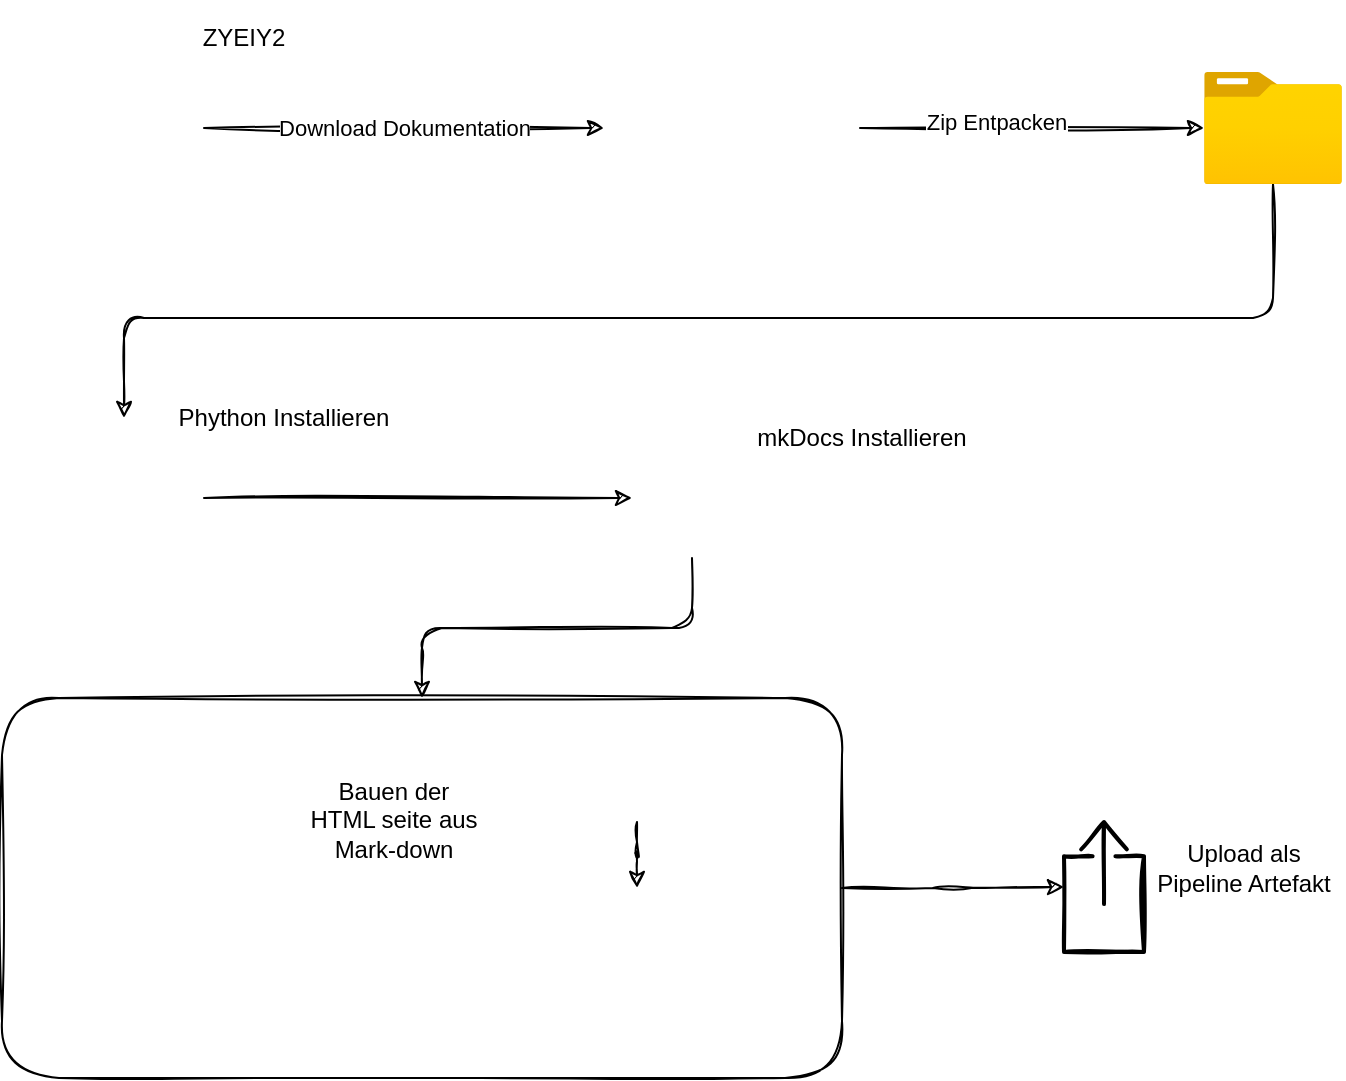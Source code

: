 <mxfile version="14.9.6" type="device"><diagram id="0MktafoFyfiR89Iagv5G" name="Page-1"><mxGraphModel dx="1422" dy="754" grid="1" gridSize="10" guides="1" tooltips="1" connect="1" arrows="1" fold="1" page="1" pageScale="1" pageWidth="1200" pageHeight="1600" math="0" shadow="0"><root><mxCell id="0"/><mxCell id="1" parent="0"/><mxCell id="i6IRCzJjg6c80i9crJ5R-15" value="Download Dokumentation" style="edgeStyle=orthogonalEdgeStyle;orthogonalLoop=1;jettySize=auto;html=1;sketch=1;" edge="1" parent="1" source="i6IRCzJjg6c80i9crJ5R-1" target="i6IRCzJjg6c80i9crJ5R-6"><mxGeometry relative="1" as="geometry"/></mxCell><mxCell id="i6IRCzJjg6c80i9crJ5R-1" value="" style="shape=image;html=1;verticalAlign=top;verticalLabelPosition=bottom;imageAspect=0;aspect=fixed;image=https://cdn0.iconfinder.com/data/icons/octicons/1024/mark-github-128.png;rounded=1;sketch=1;" vertex="1" parent="1"><mxGeometry x="30" y="50" width="90" height="90" as="geometry"/></mxCell><mxCell id="i6IRCzJjg6c80i9crJ5R-23" style="edgeStyle=orthogonalEdgeStyle;orthogonalLoop=1;jettySize=auto;html=1;sketch=1;" edge="1" parent="1" source="i6IRCzJjg6c80i9crJ5R-3" target="i6IRCzJjg6c80i9crJ5R-5"><mxGeometry relative="1" as="geometry"/></mxCell><mxCell id="i6IRCzJjg6c80i9crJ5R-3" value="" style="shape=image;html=1;verticalAlign=top;verticalLabelPosition=bottom;imageAspect=0;aspect=fixed;image=https://cdn0.iconfinder.com/data/icons/octicons/1024/markdown-128.png;rounded=1;sketch=1;" vertex="1" parent="1"><mxGeometry x="305.5" y="380" width="62" height="62" as="geometry"/></mxCell><mxCell id="i6IRCzJjg6c80i9crJ5R-5" value="" style="shape=image;html=1;verticalAlign=top;verticalLabelPosition=bottom;imageAspect=0;aspect=fixed;image=https://cdn1.iconfinder.com/data/icons/hawcons/32/700034-icon-76-document-file-html-128.png;rounded=1;sketch=1;" vertex="1" parent="1"><mxGeometry x="300" y="475" width="73" height="73" as="geometry"/></mxCell><mxCell id="i6IRCzJjg6c80i9crJ5R-16" style="edgeStyle=orthogonalEdgeStyle;orthogonalLoop=1;jettySize=auto;html=1;sketch=1;" edge="1" parent="1" source="i6IRCzJjg6c80i9crJ5R-6" target="i6IRCzJjg6c80i9crJ5R-7"><mxGeometry relative="1" as="geometry"/></mxCell><mxCell id="i6IRCzJjg6c80i9crJ5R-19" value="Zip Entpacken" style="edgeLabel;html=1;align=center;verticalAlign=middle;resizable=0;points=[];rounded=1;sketch=1;" vertex="1" connectable="0" parent="i6IRCzJjg6c80i9crJ5R-16"><mxGeometry x="-0.209" y="3" relative="1" as="geometry"><mxPoint as="offset"/></mxGeometry></mxCell><mxCell id="i6IRCzJjg6c80i9crJ5R-6" value="" style="shape=image;html=1;verticalAlign=top;verticalLabelPosition=bottom;imageAspect=0;aspect=fixed;image=https://cdn1.iconfinder.com/data/icons/hawcons/32/699134-icon-59-file-zip-128.png;rounded=1;sketch=1;" vertex="1" parent="1"><mxGeometry x="320" y="31" width="128" height="128" as="geometry"/></mxCell><mxCell id="i6IRCzJjg6c80i9crJ5R-27" style="edgeStyle=orthogonalEdgeStyle;orthogonalLoop=1;jettySize=auto;html=1;sketch=1;" edge="1" parent="1" source="i6IRCzJjg6c80i9crJ5R-7" target="i6IRCzJjg6c80i9crJ5R-10"><mxGeometry relative="1" as="geometry"><Array as="points"><mxPoint x="655" y="190"/><mxPoint x="80" y="190"/></Array></mxGeometry></mxCell><mxCell id="i6IRCzJjg6c80i9crJ5R-7" value="" style="aspect=fixed;html=1;points=[];align=center;image;fontSize=12;image=img/lib/azure2/general/Folder_Blank.svg;rounded=1;sketch=1;" vertex="1" parent="1"><mxGeometry x="620" y="67" width="69" height="56.0" as="geometry"/></mxCell><mxCell id="i6IRCzJjg6c80i9crJ5R-30" style="edgeStyle=orthogonalEdgeStyle;orthogonalLoop=1;jettySize=auto;html=1;entryX=0;entryY=0.5;entryDx=0;entryDy=0;sketch=1;" edge="1" parent="1" source="i6IRCzJjg6c80i9crJ5R-10" target="i6IRCzJjg6c80i9crJ5R-11"><mxGeometry relative="1" as="geometry"/></mxCell><mxCell id="i6IRCzJjg6c80i9crJ5R-10" value="" style="shape=image;html=1;verticalAlign=top;verticalLabelPosition=bottom;imageAspect=0;aspect=fixed;image=https://cdn4.iconfinder.com/data/icons/scripting-and-programming-languages/512/Python_logo-128.png;rounded=1;sketch=1;" vertex="1" parent="1"><mxGeometry x="40" y="240" width="80" height="80" as="geometry"/></mxCell><mxCell id="i6IRCzJjg6c80i9crJ5R-32" style="edgeStyle=orthogonalEdgeStyle;orthogonalLoop=1;jettySize=auto;html=1;sketch=1;" edge="1" parent="1" source="i6IRCzJjg6c80i9crJ5R-11" target="i6IRCzJjg6c80i9crJ5R-31"><mxGeometry relative="1" as="geometry"/></mxCell><mxCell id="i6IRCzJjg6c80i9crJ5R-11" value="" style="shape=image;html=1;verticalAlign=top;verticalLabelPosition=bottom;imageAspect=0;aspect=fixed;image=https://cdn1.iconfinder.com/data/icons/nuvola2/128x128/mimetypes/binary.png;rounded=1;sketch=1;" vertex="1" parent="1"><mxGeometry x="334" y="250" width="60" height="60" as="geometry"/></mxCell><mxCell id="i6IRCzJjg6c80i9crJ5R-14" value="" style="shape=image;html=1;verticalAlign=top;verticalLabelPosition=bottom;imageAspect=0;aspect=fixed;image=https://cdn2.iconfinder.com/data/icons/analytic-investment-and-balanced-scorecard/512/547_App_build_developer_program_script_game_design_development-128.png;rounded=1;sketch=1;" vertex="1" parent="1"><mxGeometry x="30" y="420" width="128" height="128" as="geometry"/></mxCell><mxCell id="i6IRCzJjg6c80i9crJ5R-17" value="ZYEIY2" style="text;html=1;strokeColor=none;fillColor=none;align=center;verticalAlign=middle;whiteSpace=wrap;rounded=1;sketch=1;" vertex="1" parent="1"><mxGeometry x="120" y="40" width="40" height="20" as="geometry"/></mxCell><mxCell id="i6IRCzJjg6c80i9crJ5R-20" value="Phython Installieren" style="text;html=1;strokeColor=none;fillColor=none;align=center;verticalAlign=middle;whiteSpace=wrap;rounded=1;sketch=1;" vertex="1" parent="1"><mxGeometry x="100" y="230" width="120" height="20" as="geometry"/></mxCell><mxCell id="i6IRCzJjg6c80i9crJ5R-21" value="mkDocs Installieren" style="text;html=1;strokeColor=none;fillColor=none;align=center;verticalAlign=middle;whiteSpace=wrap;rounded=1;sketch=1;" vertex="1" parent="1"><mxGeometry x="389" y="240" width="120" height="20" as="geometry"/></mxCell><mxCell id="i6IRCzJjg6c80i9crJ5R-22" value="Bauen der HTML seite aus Mark-down" style="text;html=1;strokeColor=none;fillColor=none;align=center;verticalAlign=middle;whiteSpace=wrap;rounded=1;sketch=1;" vertex="1" parent="1"><mxGeometry x="170" y="411" width="90" height="59" as="geometry"/></mxCell><mxCell id="i6IRCzJjg6c80i9crJ5R-25" value="" style="html=1;verticalLabelPosition=bottom;align=center;verticalAlign=top;strokeWidth=2;shadow=0;dashed=0;shape=mxgraph.ios7.icons.share;rounded=1;sketch=1;" vertex="1" parent="1"><mxGeometry x="550" y="442" width="40" height="65" as="geometry"/></mxCell><mxCell id="i6IRCzJjg6c80i9crJ5R-34" style="edgeStyle=orthogonalEdgeStyle;orthogonalLoop=1;jettySize=auto;html=1;sketch=1;" edge="1" parent="1" source="i6IRCzJjg6c80i9crJ5R-31" target="i6IRCzJjg6c80i9crJ5R-25"><mxGeometry relative="1" as="geometry"/></mxCell><mxCell id="i6IRCzJjg6c80i9crJ5R-31" value="" style="whiteSpace=wrap;html=1;fillColor=none;rounded=1;sketch=1;" vertex="1" parent="1"><mxGeometry x="19" y="380" width="420" height="190" as="geometry"/></mxCell><mxCell id="i6IRCzJjg6c80i9crJ5R-35" value="Upload als Pipeline Artefakt" style="text;html=1;strokeColor=none;fillColor=none;align=center;verticalAlign=middle;whiteSpace=wrap;rounded=1;sketch=1;" vertex="1" parent="1"><mxGeometry x="590" y="430.5" width="100" height="69.5" as="geometry"/></mxCell></root></mxGraphModel></diagram></mxfile>